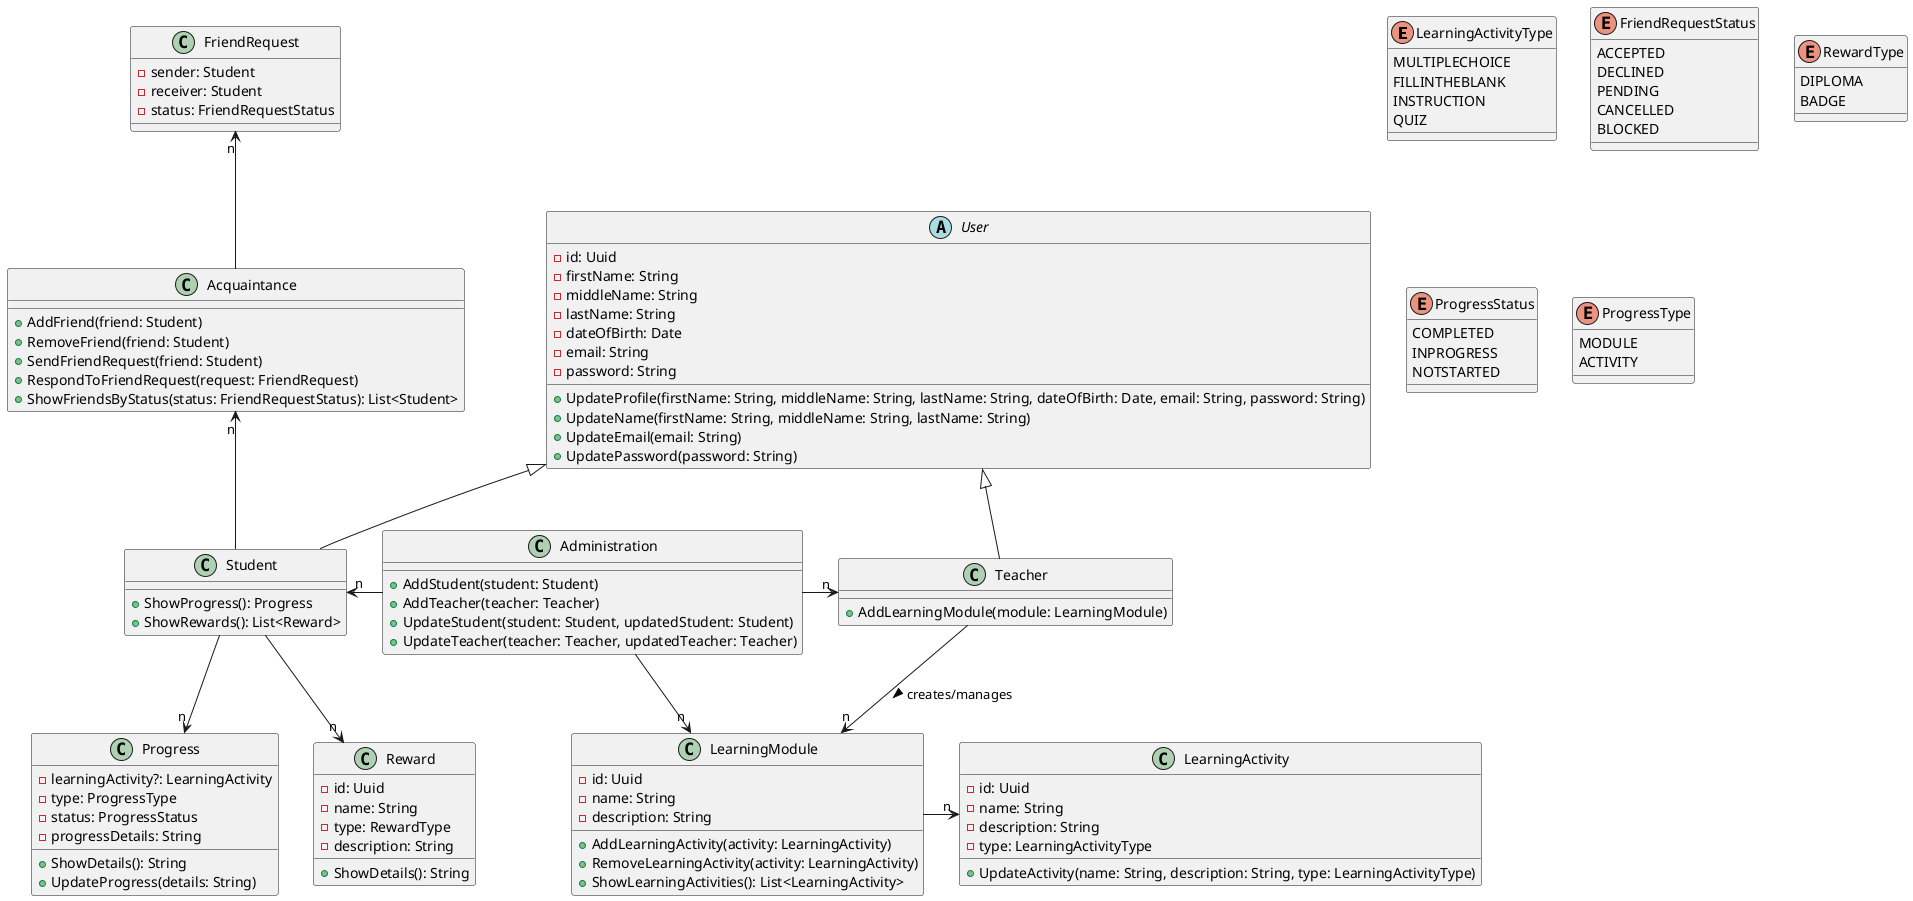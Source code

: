 @startuml

enum LearningActivityType {
    MULTIPLECHOICE
    FILLINTHEBLANK
    INSTRUCTION
    QUIZ
}

enum FriendRequestStatus {
    ACCEPTED
    DECLINED
    PENDING
    CANCELLED
    BLOCKED
}

enum RewardType {
    DIPLOMA
    BADGE
}

enum ProgressStatus {
    COMPLETED
    INPROGRESS
    NOTSTARTED
}

enum ProgressType {
    MODULE
    ACTIVITY
}

' Base class for common user attributes
abstract class User {
    -id: Uuid
    -firstName: String
    -middleName: String
    -lastName: String
    -dateOfBirth: Date
    -email: String
    -password: String
    +UpdateProfile(firstName: String, middleName: String, lastName: String, dateOfBirth: Date, email: String, password: String)
    +UpdateName(firstName: String, middleName: String, lastName: String)
    +UpdateEmail(email: String)
    +UpdatePassword(password: String)
}

class Administration {
    +AddStudent(student: Student)
    +AddTeacher(teacher: Teacher)
    +UpdateStudent(student: Student, updatedStudent: Student)
    +UpdateTeacher(teacher: Teacher, updatedTeacher: Teacher)
}

class Teacher extends User {
    +AddLearningModule(module: LearningModule)
}

class Student extends User {
    +ShowProgress(): Progress
    +ShowRewards(): List<Reward>
}

class LearningModule {
    -id: Uuid
    -name: String
    -description: String
    +AddLearningActivity(activity: LearningActivity)
    +RemoveLearningActivity(activity: LearningActivity)
    +ShowLearningActivities(): List<LearningActivity>
}


class LearningActivity {
    -id: Uuid
    -name: String
    -description: String
    -type: LearningActivityType
    +UpdateActivity(name: String, description: String, type: LearningActivityType)
}



class Progress {
    -learningActivity?: LearningActivity
    -type: ProgressType
    -status: ProgressStatus
    -progressDetails: String
    +ShowDetails(): String
    +UpdateProgress(details: String)
}

class Reward {
    -id: Uuid
    -name: String
    -type: RewardType
    -description: String
    +ShowDetails(): String
}

class Acquaintance {
    +AddFriend(friend: Student)
    +RemoveFriend(friend: Student)
    +SendFriendRequest(friend: Student)
    +RespondToFriendRequest(request: FriendRequest)
    +ShowFriendsByStatus(status: FriendRequestStatus): List<Student>
}

class FriendRequest {
    -sender: Student
    -receiver: Student
    -status: FriendRequestStatus
}



Administration -left-> "n" Student
Administration -right-> "n" Teacher
Administration -down-> "n" LearningModule
LearningModule -right-> "n" LearningActivity
Student -up-> "n" Acquaintance
Teacher -down-> "n" LearningModule : creates/manages >
Student -down-> "n" Progress
Student -down-> "n" Reward
Acquaintance -up-> "n" FriendRequest

@enduml